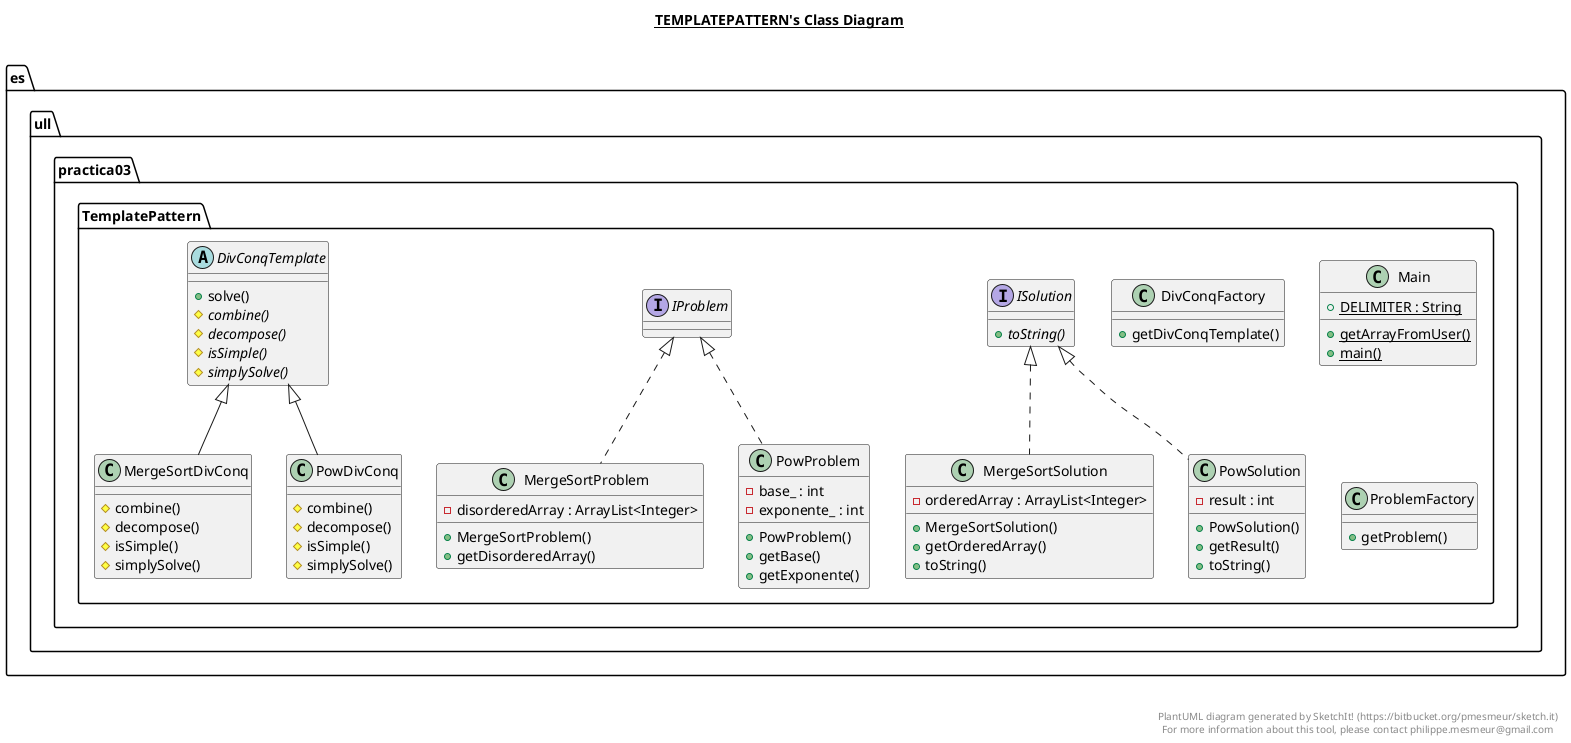 @startuml

title __TEMPLATEPATTERN's Class Diagram__\n

  namespace es.ull.practica03.TemplatePattern {
    class es.ull.practica03.TemplatePattern.DivConqFactory {
        + getDivConqTemplate()
    }
  }
  

  namespace es.ull.practica03.TemplatePattern {
    abstract class es.ull.practica03.TemplatePattern.DivConqTemplate {
        + solve()
        {abstract} # combine()
        {abstract} # decompose()
        {abstract} # isSimple()
        {abstract} # simplySolve()
    }
  }
  

  namespace es.ull.practica03.TemplatePattern {
    interface es.ull.practica03.TemplatePattern.IProblem {
    }
  }
  

  namespace es.ull.practica03.TemplatePattern {
    interface es.ull.practica03.TemplatePattern.ISolution {
        {abstract} + toString()
    }
  }
  

  namespace es.ull.practica03.TemplatePattern {
    class es.ull.practica03.TemplatePattern.Main {
        {static} + DELIMITER : String
        {static} + getArrayFromUser()
        {static} + main()
    }
  }
  

  namespace es.ull.practica03.TemplatePattern {
    class es.ull.practica03.TemplatePattern.MergeSortDivConq {
        # combine()
        # decompose()
        # isSimple()
        # simplySolve()
    }
  }
  

  namespace es.ull.practica03.TemplatePattern {
    class es.ull.practica03.TemplatePattern.MergeSortProblem {
        - disorderedArray : ArrayList<Integer>
        + MergeSortProblem()
        + getDisorderedArray()
    }
  }
  

  namespace es.ull.practica03.TemplatePattern {
    class es.ull.practica03.TemplatePattern.MergeSortSolution {
        - orderedArray : ArrayList<Integer>
        + MergeSortSolution()
        + getOrderedArray()
        + toString()
    }
  }
  

  namespace es.ull.practica03.TemplatePattern {
    class es.ull.practica03.TemplatePattern.PowDivConq {
        # combine()
        # decompose()
        # isSimple()
        # simplySolve()
    }
  }
  

  namespace es.ull.practica03.TemplatePattern {
    class es.ull.practica03.TemplatePattern.PowProblem {
        - base_ : int
        - exponente_ : int
        + PowProblem()
        + getBase()
        + getExponente()
    }
  }
  

  namespace es.ull.practica03.TemplatePattern {
    class es.ull.practica03.TemplatePattern.PowSolution {
        - result : int
        + PowSolution()
        + getResult()
        + toString()
    }
  }
  

  namespace es.ull.practica03.TemplatePattern {
    class es.ull.practica03.TemplatePattern.ProblemFactory {
        + getProblem()
    }
  }
  

  es.ull.practica03.TemplatePattern.MergeSortDivConq -up-|> es.ull.practica03.TemplatePattern.DivConqTemplate
  es.ull.practica03.TemplatePattern.MergeSortProblem .up.|> es.ull.practica03.TemplatePattern.IProblem
  es.ull.practica03.TemplatePattern.MergeSortSolution .up.|> es.ull.practica03.TemplatePattern.ISolution
  es.ull.practica03.TemplatePattern.PowDivConq -up-|> es.ull.practica03.TemplatePattern.DivConqTemplate
  es.ull.practica03.TemplatePattern.PowProblem .up.|> es.ull.practica03.TemplatePattern.IProblem
  es.ull.practica03.TemplatePattern.PowSolution .up.|> es.ull.practica03.TemplatePattern.ISolution


right footer


PlantUML diagram generated by SketchIt! (https://bitbucket.org/pmesmeur/sketch.it)
For more information about this tool, please contact philippe.mesmeur@gmail.com
endfooter

@enduml
